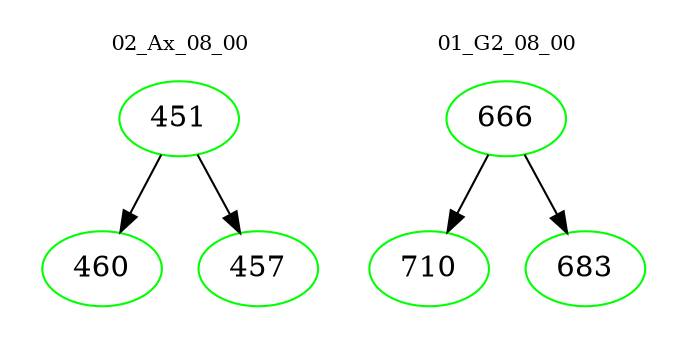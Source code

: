 digraph{
subgraph cluster_0 {
color = white
label = "02_Ax_08_00";
fontsize=10;
T0_451 [label="451", color="green"]
T0_451 -> T0_460 [color="black"]
T0_460 [label="460", color="green"]
T0_451 -> T0_457 [color="black"]
T0_457 [label="457", color="green"]
}
subgraph cluster_1 {
color = white
label = "01_G2_08_00";
fontsize=10;
T1_666 [label="666", color="green"]
T1_666 -> T1_710 [color="black"]
T1_710 [label="710", color="green"]
T1_666 -> T1_683 [color="black"]
T1_683 [label="683", color="green"]
}
}
